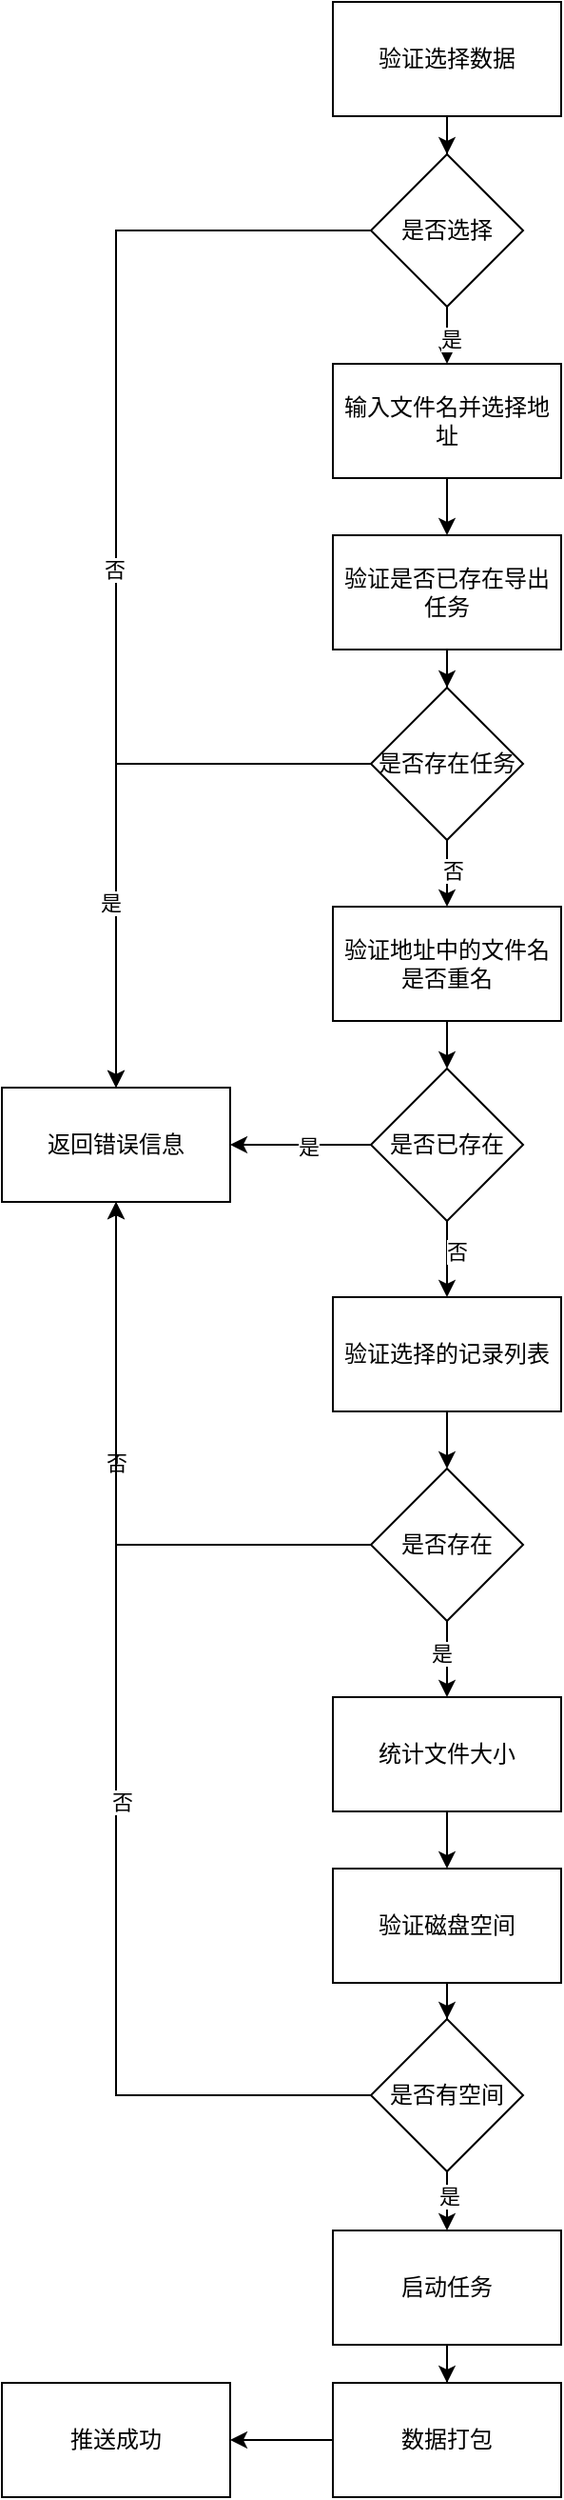 <mxfile version="21.6.6" type="github">
  <diagram name="第 1 页" id="xHCMCE373iNOkMRZp9IY">
    <mxGraphModel dx="2074" dy="1078" grid="1" gridSize="10" guides="1" tooltips="1" connect="1" arrows="1" fold="1" page="1" pageScale="1" pageWidth="827" pageHeight="1169" math="0" shadow="0">
      <root>
        <mxCell id="0" />
        <mxCell id="1" parent="0" />
        <mxCell id="jK13zNk6W1BszRDJWiYq-3" value="" style="edgeStyle=orthogonalEdgeStyle;rounded=0;orthogonalLoop=1;jettySize=auto;html=1;" edge="1" parent="1" source="jK13zNk6W1BszRDJWiYq-1" target="jK13zNk6W1BszRDJWiYq-2">
          <mxGeometry relative="1" as="geometry" />
        </mxCell>
        <mxCell id="jK13zNk6W1BszRDJWiYq-1" value="验证选择数据" style="rounded=0;whiteSpace=wrap;html=1;" vertex="1" parent="1">
          <mxGeometry x="354" y="110" width="120" height="60" as="geometry" />
        </mxCell>
        <mxCell id="jK13zNk6W1BszRDJWiYq-5" value="" style="edgeStyle=orthogonalEdgeStyle;rounded=0;orthogonalLoop=1;jettySize=auto;html=1;" edge="1" parent="1" source="jK13zNk6W1BszRDJWiYq-2" target="jK13zNk6W1BszRDJWiYq-4">
          <mxGeometry relative="1" as="geometry" />
        </mxCell>
        <mxCell id="jK13zNk6W1BszRDJWiYq-6" value="否" style="edgeLabel;html=1;align=center;verticalAlign=middle;resizable=0;points=[];" vertex="1" connectable="0" parent="jK13zNk6W1BszRDJWiYq-5">
          <mxGeometry x="0.067" y="-1" relative="1" as="geometry">
            <mxPoint as="offset" />
          </mxGeometry>
        </mxCell>
        <mxCell id="jK13zNk6W1BszRDJWiYq-18" value="" style="edgeStyle=orthogonalEdgeStyle;rounded=0;orthogonalLoop=1;jettySize=auto;html=1;" edge="1" parent="1" source="jK13zNk6W1BszRDJWiYq-2" target="jK13zNk6W1BszRDJWiYq-17">
          <mxGeometry relative="1" as="geometry" />
        </mxCell>
        <mxCell id="jK13zNk6W1BszRDJWiYq-19" value="是" style="edgeLabel;html=1;align=center;verticalAlign=middle;resizable=0;points=[];" vertex="1" connectable="0" parent="jK13zNk6W1BszRDJWiYq-18">
          <mxGeometry x="-0.333" y="2" relative="1" as="geometry">
            <mxPoint as="offset" />
          </mxGeometry>
        </mxCell>
        <mxCell id="jK13zNk6W1BszRDJWiYq-2" value="是否选择" style="rhombus;whiteSpace=wrap;html=1;rounded=0;" vertex="1" parent="1">
          <mxGeometry x="374" y="190" width="80" height="80" as="geometry" />
        </mxCell>
        <mxCell id="jK13zNk6W1BszRDJWiYq-4" value="返回错误信息" style="whiteSpace=wrap;html=1;rounded=0;" vertex="1" parent="1">
          <mxGeometry x="180" y="680" width="120" height="60" as="geometry" />
        </mxCell>
        <mxCell id="jK13zNk6W1BszRDJWiYq-11" value="" style="edgeStyle=orthogonalEdgeStyle;rounded=0;orthogonalLoop=1;jettySize=auto;html=1;" edge="1" parent="1" source="jK13zNk6W1BszRDJWiYq-7" target="jK13zNk6W1BszRDJWiYq-10">
          <mxGeometry relative="1" as="geometry" />
        </mxCell>
        <mxCell id="jK13zNk6W1BszRDJWiYq-7" value="验证是否已存在导出任务" style="whiteSpace=wrap;html=1;rounded=0;" vertex="1" parent="1">
          <mxGeometry x="354" y="390" width="120" height="60" as="geometry" />
        </mxCell>
        <mxCell id="jK13zNk6W1BszRDJWiYq-12" style="edgeStyle=orthogonalEdgeStyle;rounded=0;orthogonalLoop=1;jettySize=auto;html=1;" edge="1" parent="1" source="jK13zNk6W1BszRDJWiYq-10" target="jK13zNk6W1BszRDJWiYq-4">
          <mxGeometry relative="1" as="geometry" />
        </mxCell>
        <mxCell id="jK13zNk6W1BszRDJWiYq-13" value="是" style="edgeLabel;html=1;align=center;verticalAlign=middle;resizable=0;points=[];" vertex="1" connectable="0" parent="jK13zNk6W1BszRDJWiYq-12">
          <mxGeometry x="0.359" y="-3" relative="1" as="geometry">
            <mxPoint as="offset" />
          </mxGeometry>
        </mxCell>
        <mxCell id="jK13zNk6W1BszRDJWiYq-15" value="" style="edgeStyle=orthogonalEdgeStyle;rounded=0;orthogonalLoop=1;jettySize=auto;html=1;" edge="1" parent="1" source="jK13zNk6W1BszRDJWiYq-10" target="jK13zNk6W1BszRDJWiYq-14">
          <mxGeometry relative="1" as="geometry" />
        </mxCell>
        <mxCell id="jK13zNk6W1BszRDJWiYq-16" value="否" style="edgeLabel;html=1;align=center;verticalAlign=middle;resizable=0;points=[];" vertex="1" connectable="0" parent="jK13zNk6W1BszRDJWiYq-15">
          <mxGeometry x="-0.311" y="3" relative="1" as="geometry">
            <mxPoint as="offset" />
          </mxGeometry>
        </mxCell>
        <mxCell id="jK13zNk6W1BszRDJWiYq-10" value="是否存在任务" style="rhombus;whiteSpace=wrap;html=1;rounded=0;" vertex="1" parent="1">
          <mxGeometry x="374" y="470" width="80" height="80" as="geometry" />
        </mxCell>
        <mxCell id="jK13zNk6W1BszRDJWiYq-22" value="" style="edgeStyle=orthogonalEdgeStyle;rounded=0;orthogonalLoop=1;jettySize=auto;html=1;" edge="1" parent="1" source="jK13zNk6W1BszRDJWiYq-14" target="jK13zNk6W1BszRDJWiYq-21">
          <mxGeometry relative="1" as="geometry" />
        </mxCell>
        <mxCell id="jK13zNk6W1BszRDJWiYq-14" value="验证地址中的文件名是否重名" style="whiteSpace=wrap;html=1;rounded=0;" vertex="1" parent="1">
          <mxGeometry x="354" y="585" width="120" height="60" as="geometry" />
        </mxCell>
        <mxCell id="jK13zNk6W1BszRDJWiYq-20" style="edgeStyle=orthogonalEdgeStyle;rounded=0;orthogonalLoop=1;jettySize=auto;html=1;entryX=0.5;entryY=0;entryDx=0;entryDy=0;" edge="1" parent="1" source="jK13zNk6W1BszRDJWiYq-17" target="jK13zNk6W1BszRDJWiYq-7">
          <mxGeometry relative="1" as="geometry" />
        </mxCell>
        <mxCell id="jK13zNk6W1BszRDJWiYq-17" value="输入文件名并选择地址" style="whiteSpace=wrap;html=1;rounded=0;" vertex="1" parent="1">
          <mxGeometry x="354" y="300" width="120" height="60" as="geometry" />
        </mxCell>
        <mxCell id="jK13zNk6W1BszRDJWiYq-23" style="edgeStyle=orthogonalEdgeStyle;rounded=0;orthogonalLoop=1;jettySize=auto;html=1;" edge="1" parent="1" source="jK13zNk6W1BszRDJWiYq-21" target="jK13zNk6W1BszRDJWiYq-4">
          <mxGeometry relative="1" as="geometry" />
        </mxCell>
        <mxCell id="jK13zNk6W1BszRDJWiYq-24" value="是" style="edgeLabel;html=1;align=center;verticalAlign=middle;resizable=0;points=[];" vertex="1" connectable="0" parent="jK13zNk6W1BszRDJWiYq-23">
          <mxGeometry x="-0.113" y="1" relative="1" as="geometry">
            <mxPoint as="offset" />
          </mxGeometry>
        </mxCell>
        <mxCell id="jK13zNk6W1BszRDJWiYq-26" value="" style="edgeStyle=orthogonalEdgeStyle;rounded=0;orthogonalLoop=1;jettySize=auto;html=1;" edge="1" parent="1" source="jK13zNk6W1BszRDJWiYq-21" target="jK13zNk6W1BszRDJWiYq-25">
          <mxGeometry relative="1" as="geometry" />
        </mxCell>
        <mxCell id="jK13zNk6W1BszRDJWiYq-27" value="否" style="edgeLabel;html=1;align=center;verticalAlign=middle;resizable=0;points=[];" vertex="1" connectable="0" parent="jK13zNk6W1BszRDJWiYq-26">
          <mxGeometry x="-0.222" y="5" relative="1" as="geometry">
            <mxPoint as="offset" />
          </mxGeometry>
        </mxCell>
        <mxCell id="jK13zNk6W1BszRDJWiYq-21" value="是否已存在" style="rhombus;whiteSpace=wrap;html=1;rounded=0;" vertex="1" parent="1">
          <mxGeometry x="374" y="670" width="80" height="80" as="geometry" />
        </mxCell>
        <mxCell id="jK13zNk6W1BszRDJWiYq-29" value="" style="edgeStyle=orthogonalEdgeStyle;rounded=0;orthogonalLoop=1;jettySize=auto;html=1;" edge="1" parent="1" source="jK13zNk6W1BszRDJWiYq-25" target="jK13zNk6W1BszRDJWiYq-28">
          <mxGeometry relative="1" as="geometry" />
        </mxCell>
        <mxCell id="jK13zNk6W1BszRDJWiYq-25" value="验证选择的记录列表" style="whiteSpace=wrap;html=1;rounded=0;" vertex="1" parent="1">
          <mxGeometry x="354" y="790" width="120" height="60" as="geometry" />
        </mxCell>
        <mxCell id="jK13zNk6W1BszRDJWiYq-30" style="edgeStyle=orthogonalEdgeStyle;rounded=0;orthogonalLoop=1;jettySize=auto;html=1;" edge="1" parent="1" source="jK13zNk6W1BszRDJWiYq-28" target="jK13zNk6W1BszRDJWiYq-4">
          <mxGeometry relative="1" as="geometry" />
        </mxCell>
        <mxCell id="jK13zNk6W1BszRDJWiYq-31" value="否" style="edgeLabel;html=1;align=center;verticalAlign=middle;resizable=0;points=[];" vertex="1" connectable="0" parent="jK13zNk6W1BszRDJWiYq-30">
          <mxGeometry x="0.128" relative="1" as="geometry">
            <mxPoint as="offset" />
          </mxGeometry>
        </mxCell>
        <mxCell id="jK13zNk6W1BszRDJWiYq-33" value="" style="edgeStyle=orthogonalEdgeStyle;rounded=0;orthogonalLoop=1;jettySize=auto;html=1;" edge="1" parent="1" source="jK13zNk6W1BszRDJWiYq-28" target="jK13zNk6W1BszRDJWiYq-32">
          <mxGeometry relative="1" as="geometry" />
        </mxCell>
        <mxCell id="jK13zNk6W1BszRDJWiYq-34" value="是" style="edgeLabel;html=1;align=center;verticalAlign=middle;resizable=0;points=[];" vertex="1" connectable="0" parent="jK13zNk6W1BszRDJWiYq-33">
          <mxGeometry x="-0.178" y="-3" relative="1" as="geometry">
            <mxPoint as="offset" />
          </mxGeometry>
        </mxCell>
        <mxCell id="jK13zNk6W1BszRDJWiYq-28" value="是否存在" style="rhombus;whiteSpace=wrap;html=1;rounded=0;" vertex="1" parent="1">
          <mxGeometry x="374" y="880" width="80" height="80" as="geometry" />
        </mxCell>
        <mxCell id="jK13zNk6W1BszRDJWiYq-36" value="" style="edgeStyle=orthogonalEdgeStyle;rounded=0;orthogonalLoop=1;jettySize=auto;html=1;" edge="1" parent="1" source="jK13zNk6W1BszRDJWiYq-32" target="jK13zNk6W1BszRDJWiYq-35">
          <mxGeometry relative="1" as="geometry" />
        </mxCell>
        <mxCell id="jK13zNk6W1BszRDJWiYq-32" value="统计文件大小" style="whiteSpace=wrap;html=1;rounded=0;" vertex="1" parent="1">
          <mxGeometry x="354" y="1000" width="120" height="60" as="geometry" />
        </mxCell>
        <mxCell id="jK13zNk6W1BszRDJWiYq-38" value="" style="edgeStyle=orthogonalEdgeStyle;rounded=0;orthogonalLoop=1;jettySize=auto;html=1;" edge="1" parent="1" source="jK13zNk6W1BszRDJWiYq-35" target="jK13zNk6W1BszRDJWiYq-37">
          <mxGeometry relative="1" as="geometry" />
        </mxCell>
        <mxCell id="jK13zNk6W1BszRDJWiYq-35" value="验证磁盘空间" style="whiteSpace=wrap;html=1;rounded=0;" vertex="1" parent="1">
          <mxGeometry x="354" y="1090" width="120" height="60" as="geometry" />
        </mxCell>
        <mxCell id="jK13zNk6W1BszRDJWiYq-39" style="edgeStyle=orthogonalEdgeStyle;rounded=0;orthogonalLoop=1;jettySize=auto;html=1;" edge="1" parent="1" source="jK13zNk6W1BszRDJWiYq-37" target="jK13zNk6W1BszRDJWiYq-4">
          <mxGeometry relative="1" as="geometry" />
        </mxCell>
        <mxCell id="jK13zNk6W1BszRDJWiYq-40" value="否" style="edgeLabel;html=1;align=center;verticalAlign=middle;resizable=0;points=[];" vertex="1" connectable="0" parent="jK13zNk6W1BszRDJWiYq-39">
          <mxGeometry x="-0.044" y="-3" relative="1" as="geometry">
            <mxPoint as="offset" />
          </mxGeometry>
        </mxCell>
        <mxCell id="jK13zNk6W1BszRDJWiYq-42" value="" style="edgeStyle=orthogonalEdgeStyle;rounded=0;orthogonalLoop=1;jettySize=auto;html=1;" edge="1" parent="1" source="jK13zNk6W1BszRDJWiYq-37" target="jK13zNk6W1BszRDJWiYq-41">
          <mxGeometry relative="1" as="geometry" />
        </mxCell>
        <mxCell id="jK13zNk6W1BszRDJWiYq-43" value="是" style="edgeLabel;html=1;align=center;verticalAlign=middle;resizable=0;points=[];" vertex="1" connectable="0" parent="jK13zNk6W1BszRDJWiYq-42">
          <mxGeometry x="0.111" y="-1" relative="1" as="geometry">
            <mxPoint as="offset" />
          </mxGeometry>
        </mxCell>
        <mxCell id="jK13zNk6W1BszRDJWiYq-37" value="是否有空间" style="rhombus;whiteSpace=wrap;html=1;rounded=0;" vertex="1" parent="1">
          <mxGeometry x="374" y="1169" width="80" height="80" as="geometry" />
        </mxCell>
        <mxCell id="jK13zNk6W1BszRDJWiYq-45" value="" style="edgeStyle=orthogonalEdgeStyle;rounded=0;orthogonalLoop=1;jettySize=auto;html=1;" edge="1" parent="1" source="jK13zNk6W1BszRDJWiYq-41" target="jK13zNk6W1BszRDJWiYq-44">
          <mxGeometry relative="1" as="geometry" />
        </mxCell>
        <mxCell id="jK13zNk6W1BszRDJWiYq-41" value="启动任务" style="whiteSpace=wrap;html=1;rounded=0;" vertex="1" parent="1">
          <mxGeometry x="354" y="1280" width="120" height="60" as="geometry" />
        </mxCell>
        <mxCell id="jK13zNk6W1BszRDJWiYq-47" value="" style="edgeStyle=orthogonalEdgeStyle;rounded=0;orthogonalLoop=1;jettySize=auto;html=1;" edge="1" parent="1" source="jK13zNk6W1BszRDJWiYq-44" target="jK13zNk6W1BszRDJWiYq-46">
          <mxGeometry relative="1" as="geometry" />
        </mxCell>
        <mxCell id="jK13zNk6W1BszRDJWiYq-44" value="数据打包" style="whiteSpace=wrap;html=1;rounded=0;" vertex="1" parent="1">
          <mxGeometry x="354" y="1360" width="120" height="60" as="geometry" />
        </mxCell>
        <mxCell id="jK13zNk6W1BszRDJWiYq-46" value="推送成功" style="whiteSpace=wrap;html=1;rounded=0;" vertex="1" parent="1">
          <mxGeometry x="180" y="1360" width="120" height="60" as="geometry" />
        </mxCell>
      </root>
    </mxGraphModel>
  </diagram>
</mxfile>
